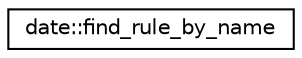 digraph "Graphical Class Hierarchy"
{
 // LATEX_PDF_SIZE
  edge [fontname="Helvetica",fontsize="10",labelfontname="Helvetica",labelfontsize="10"];
  node [fontname="Helvetica",fontsize="10",shape=record];
  rankdir="LR";
  Node0 [label="date::find_rule_by_name",height=0.2,width=0.4,color="black", fillcolor="white", style="filled",URL="$structdate_1_1find__rule__by__name.html",tooltip=" "];
}
